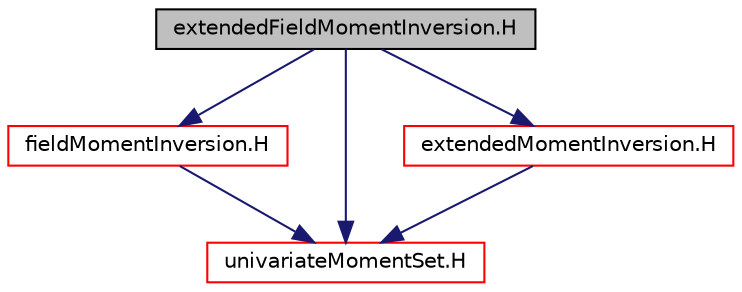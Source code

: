 digraph "extendedFieldMomentInversion.H"
{
  bgcolor="transparent";
  edge [fontname="Helvetica",fontsize="10",labelfontname="Helvetica",labelfontsize="10"];
  node [fontname="Helvetica",fontsize="10",shape=record];
  Node0 [label="extendedFieldMomentInversion.H",height=0.2,width=0.4,color="black", fillcolor="grey75", style="filled", fontcolor="black"];
  Node0 -> Node1 [color="midnightblue",fontsize="10",style="solid",fontname="Helvetica"];
  Node1 [label="fieldMomentInversion.H",height=0.2,width=0.4,color="red",URL="$a00050.html"];
  Node1 -> Node23 [color="midnightblue",fontsize="10",style="solid",fontname="Helvetica"];
  Node23 [label="univariateMomentSet.H",height=0.2,width=0.4,color="red",URL="$a00350.html"];
  Node0 -> Node23 [color="midnightblue",fontsize="10",style="solid",fontname="Helvetica"];
  Node0 -> Node32 [color="midnightblue",fontsize="10",style="solid",fontname="Helvetica"];
  Node32 [label="extendedMomentInversion.H",height=0.2,width=0.4,color="red",URL="$a00287.html"];
  Node32 -> Node23 [color="midnightblue",fontsize="10",style="solid",fontname="Helvetica"];
}
